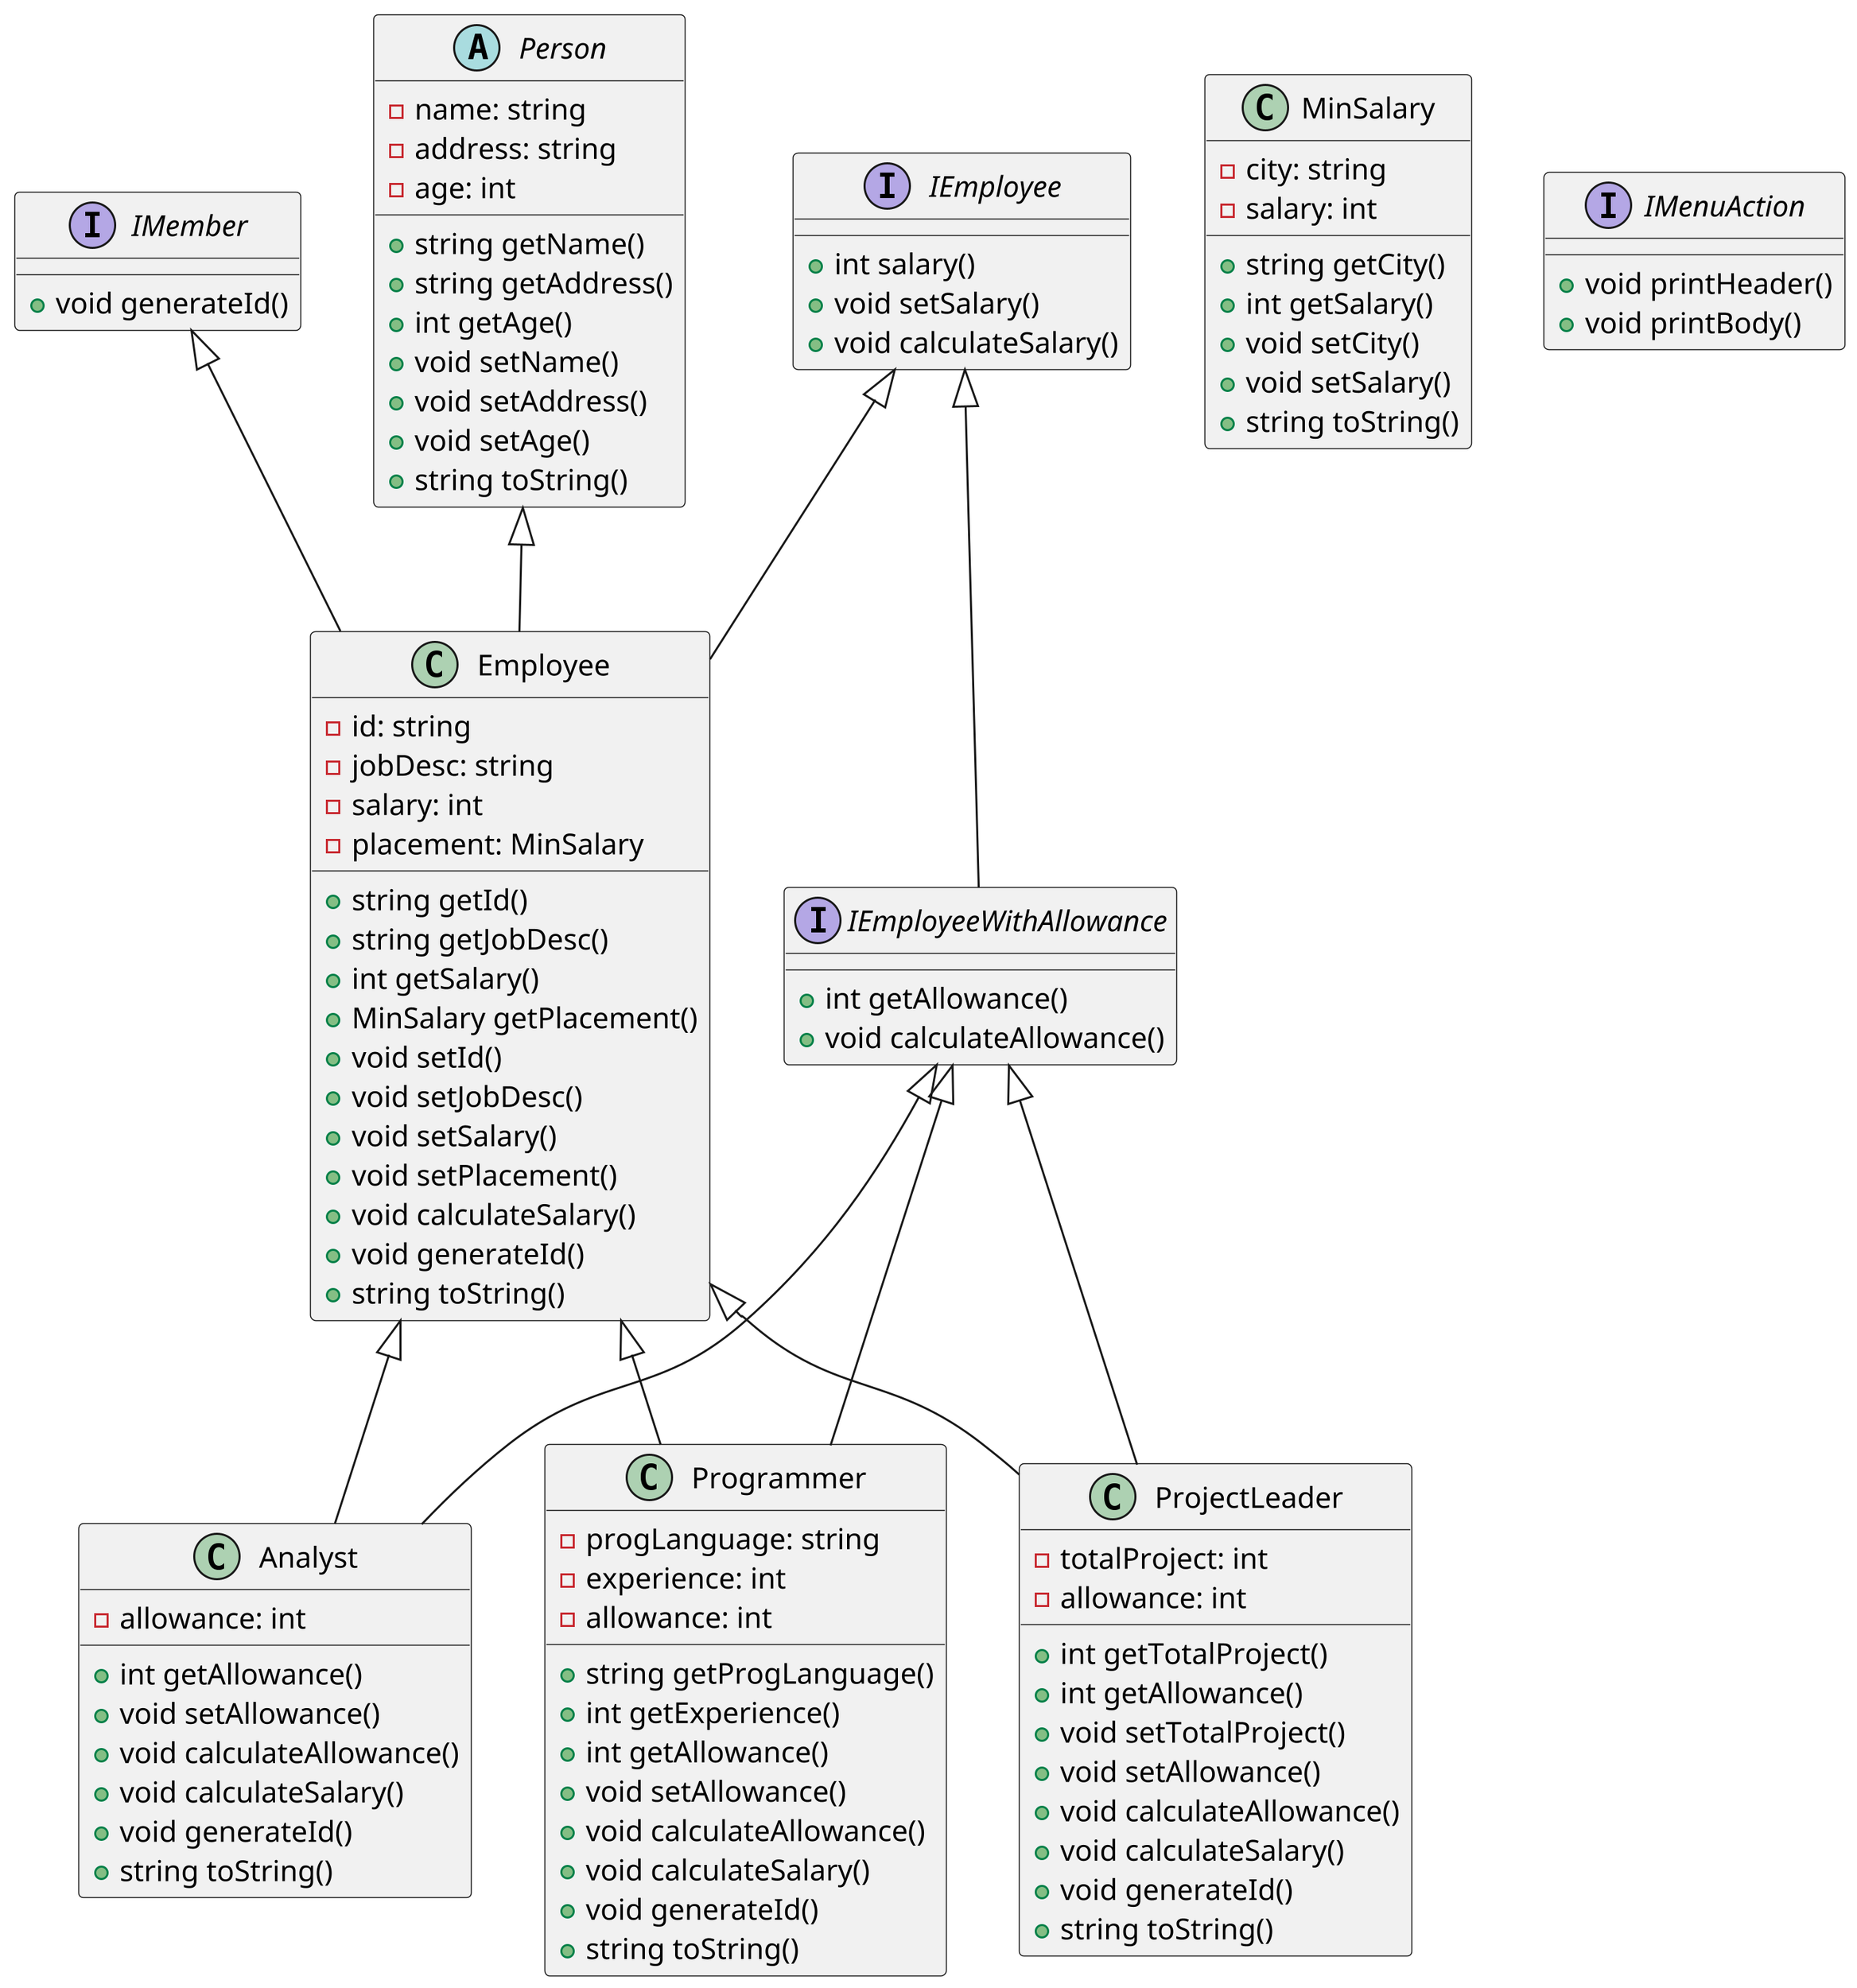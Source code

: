 @startuml
scale 3
abstract Person{
    -name: string
    -address: string
    -age: int
    +string getName()
    +string getAddress()
    +int getAge()
    +void setName()
    +void setAddress()
    +void setAge()
    +string toString()
}
class Employee{
    -id: string
    -jobDesc: string
    -salary: int
    -placement: MinSalary
    +string getId()
    +string getJobDesc()
    +int getSalary()
    +MinSalary getPlacement()
    +void setId()
    +void setJobDesc()
    +void setSalary()
    +void setPlacement()
    +void calculateSalary()
    +void generateId()
    +string toString()

}
class Analyst{
    -allowance: int
    +int getAllowance()
    +void setAllowance()
    +void calculateAllowance()
    +void calculateSalary()
    +void generateId()
    +string toString()
}
class Programmer{
    -progLanguage: string
    -experience: int
    -allowance: int
    +string getProgLanguage()
    +int getExperience()
    +int getAllowance()
    +void setAllowance()
    +void calculateAllowance()
    +void calculateSalary()
    +void generateId()
    +string toString()
}
class ProjectLeader{
    -totalProject: int
    -allowance: int
    +int getTotalProject()
    +int getAllowance()
    +void setTotalProject()
    +void setAllowance()
    +void calculateAllowance()
    +void calculateSalary()
    +void generateId()
    +string toString()

}

class MinSalary{
    -city: string
    -salary: int
    +string getCity()
    +int getSalary()
    +void setCity()
    +void setSalary()
    +string toString()
}

interface IEmployee{
    +int salary()
    +void setSalary()
    +void calculateSalary()
}
interface IEmployeeWithAllowance{
    +int getAllowance()
    +void calculateAllowance()
}
interface IMember{
    +void generateId()
}
interface IMenuAction{
    +void printHeader()
    +void printBody()
}
IEmployee <|-- IEmployeeWithAllowance
Person <|-- Employee
IMember <|-- Employee
IEmployee <|-- Employee
Employee <|-- Analyst
IEmployeeWithAllowance <|-- Analyst
Employee <|-- Programmer
IEmployeeWithAllowance <|-- Programmer
Employee <|-- ProjectLeader
IEmployeeWithAllowance <|-- ProjectLeader

@enduml